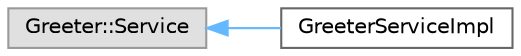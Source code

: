 digraph "Graphical Class Hierarchy"
{
 // LATEX_PDF_SIZE
  bgcolor="transparent";
  edge [fontname=Helvetica,fontsize=10,labelfontname=Helvetica,labelfontsize=10];
  node [fontname=Helvetica,fontsize=10,shape=box,height=0.2,width=0.4];
  rankdir="LR";
  Node0 [id="Node000000",label="Greeter::Service",height=0.2,width=0.4,color="grey60", fillcolor="#E0E0E0", style="filled",tooltip=" "];
  Node0 -> Node1 [id="edge223_Node000000_Node000001",dir="back",color="steelblue1",style="solid",tooltip=" "];
  Node1 [id="Node000001",label="GreeterServiceImpl",height=0.2,width=0.4,color="grey40", fillcolor="white", style="filled",URL="$classGreeterServiceImpl.html",tooltip=" "];
}
